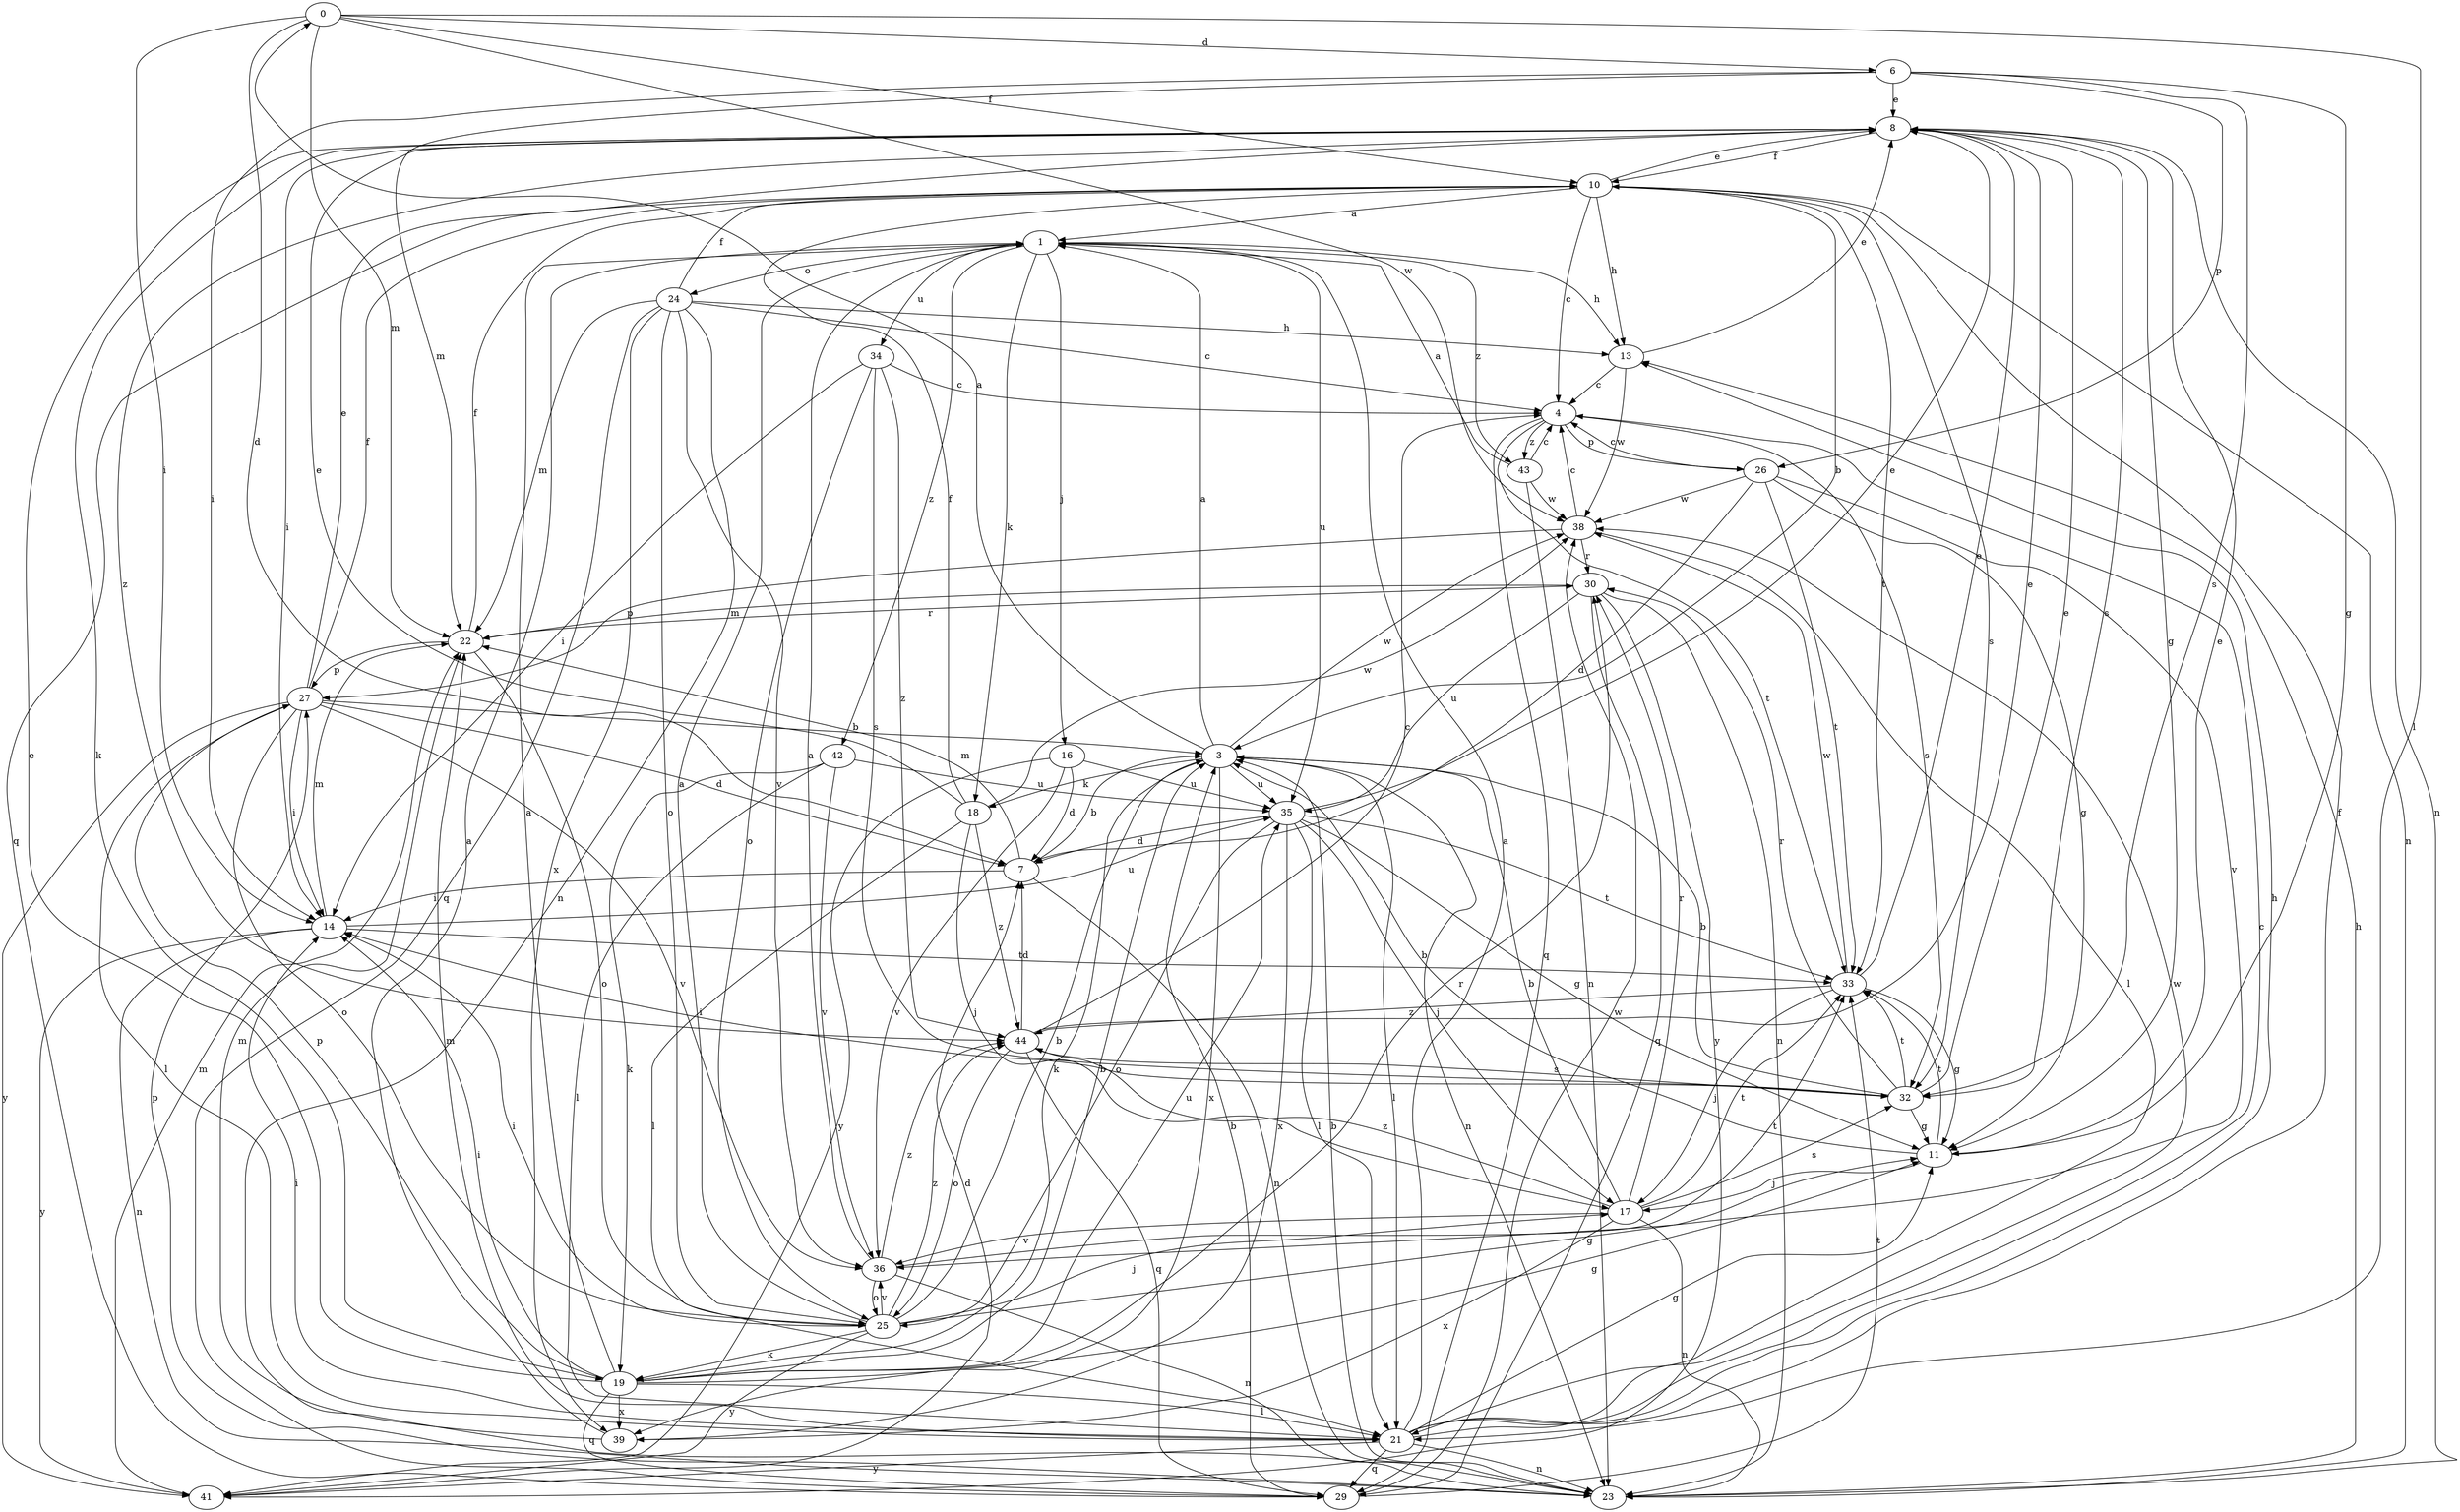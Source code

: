 strict digraph  {
0;
1;
3;
4;
6;
7;
8;
10;
11;
13;
14;
16;
17;
18;
19;
21;
22;
23;
24;
25;
26;
27;
29;
30;
32;
33;
34;
35;
36;
38;
39;
41;
42;
43;
44;
0 -> 6  [label=d];
0 -> 7  [label=d];
0 -> 10  [label=f];
0 -> 14  [label=i];
0 -> 21  [label=l];
0 -> 22  [label=m];
0 -> 38  [label=w];
1 -> 13  [label=h];
1 -> 16  [label=j];
1 -> 18  [label=k];
1 -> 24  [label=o];
1 -> 34  [label=u];
1 -> 35  [label=u];
1 -> 42  [label=z];
1 -> 43  [label=z];
3 -> 0  [label=a];
3 -> 1  [label=a];
3 -> 18  [label=k];
3 -> 19  [label=k];
3 -> 21  [label=l];
3 -> 23  [label=n];
3 -> 35  [label=u];
3 -> 38  [label=w];
3 -> 39  [label=x];
4 -> 26  [label=p];
4 -> 29  [label=q];
4 -> 32  [label=s];
4 -> 33  [label=t];
4 -> 43  [label=z];
6 -> 8  [label=e];
6 -> 11  [label=g];
6 -> 14  [label=i];
6 -> 22  [label=m];
6 -> 26  [label=p];
6 -> 32  [label=s];
7 -> 3  [label=b];
7 -> 14  [label=i];
7 -> 22  [label=m];
7 -> 23  [label=n];
8 -> 10  [label=f];
8 -> 11  [label=g];
8 -> 14  [label=i];
8 -> 19  [label=k];
8 -> 23  [label=n];
8 -> 32  [label=s];
8 -> 44  [label=z];
10 -> 1  [label=a];
10 -> 3  [label=b];
10 -> 4  [label=c];
10 -> 8  [label=e];
10 -> 13  [label=h];
10 -> 23  [label=n];
10 -> 29  [label=q];
10 -> 32  [label=s];
10 -> 33  [label=t];
11 -> 3  [label=b];
11 -> 8  [label=e];
11 -> 17  [label=j];
11 -> 33  [label=t];
13 -> 4  [label=c];
13 -> 8  [label=e];
13 -> 38  [label=w];
14 -> 22  [label=m];
14 -> 23  [label=n];
14 -> 33  [label=t];
14 -> 35  [label=u];
14 -> 41  [label=y];
16 -> 7  [label=d];
16 -> 35  [label=u];
16 -> 36  [label=v];
16 -> 41  [label=y];
17 -> 3  [label=b];
17 -> 23  [label=n];
17 -> 30  [label=r];
17 -> 32  [label=s];
17 -> 33  [label=t];
17 -> 36  [label=v];
17 -> 39  [label=x];
17 -> 44  [label=z];
18 -> 8  [label=e];
18 -> 10  [label=f];
18 -> 17  [label=j];
18 -> 21  [label=l];
18 -> 38  [label=w];
18 -> 44  [label=z];
19 -> 1  [label=a];
19 -> 3  [label=b];
19 -> 8  [label=e];
19 -> 11  [label=g];
19 -> 14  [label=i];
19 -> 21  [label=l];
19 -> 27  [label=p];
19 -> 29  [label=q];
19 -> 30  [label=r];
19 -> 35  [label=u];
19 -> 39  [label=x];
21 -> 1  [label=a];
21 -> 4  [label=c];
21 -> 10  [label=f];
21 -> 11  [label=g];
21 -> 13  [label=h];
21 -> 14  [label=i];
21 -> 22  [label=m];
21 -> 23  [label=n];
21 -> 29  [label=q];
21 -> 38  [label=w];
21 -> 41  [label=y];
22 -> 10  [label=f];
22 -> 25  [label=o];
22 -> 27  [label=p];
22 -> 30  [label=r];
23 -> 3  [label=b];
23 -> 13  [label=h];
23 -> 27  [label=p];
24 -> 4  [label=c];
24 -> 10  [label=f];
24 -> 13  [label=h];
24 -> 22  [label=m];
24 -> 23  [label=n];
24 -> 25  [label=o];
24 -> 29  [label=q];
24 -> 36  [label=v];
24 -> 39  [label=x];
25 -> 1  [label=a];
25 -> 3  [label=b];
25 -> 11  [label=g];
25 -> 14  [label=i];
25 -> 17  [label=j];
25 -> 19  [label=k];
25 -> 36  [label=v];
25 -> 41  [label=y];
25 -> 44  [label=z];
26 -> 4  [label=c];
26 -> 7  [label=d];
26 -> 11  [label=g];
26 -> 33  [label=t];
26 -> 36  [label=v];
26 -> 38  [label=w];
27 -> 3  [label=b];
27 -> 7  [label=d];
27 -> 8  [label=e];
27 -> 10  [label=f];
27 -> 14  [label=i];
27 -> 21  [label=l];
27 -> 25  [label=o];
27 -> 36  [label=v];
27 -> 41  [label=y];
29 -> 3  [label=b];
29 -> 33  [label=t];
29 -> 38  [label=w];
30 -> 22  [label=m];
30 -> 23  [label=n];
30 -> 29  [label=q];
30 -> 35  [label=u];
30 -> 41  [label=y];
32 -> 3  [label=b];
32 -> 8  [label=e];
32 -> 11  [label=g];
32 -> 14  [label=i];
32 -> 30  [label=r];
32 -> 33  [label=t];
33 -> 8  [label=e];
33 -> 11  [label=g];
33 -> 17  [label=j];
33 -> 38  [label=w];
33 -> 44  [label=z];
34 -> 4  [label=c];
34 -> 14  [label=i];
34 -> 25  [label=o];
34 -> 32  [label=s];
34 -> 44  [label=z];
35 -> 7  [label=d];
35 -> 8  [label=e];
35 -> 11  [label=g];
35 -> 17  [label=j];
35 -> 21  [label=l];
35 -> 25  [label=o];
35 -> 33  [label=t];
35 -> 39  [label=x];
36 -> 1  [label=a];
36 -> 23  [label=n];
36 -> 25  [label=o];
36 -> 33  [label=t];
36 -> 44  [label=z];
38 -> 4  [label=c];
38 -> 21  [label=l];
38 -> 27  [label=p];
38 -> 30  [label=r];
39 -> 1  [label=a];
39 -> 22  [label=m];
41 -> 7  [label=d];
41 -> 22  [label=m];
42 -> 19  [label=k];
42 -> 21  [label=l];
42 -> 35  [label=u];
42 -> 36  [label=v];
43 -> 1  [label=a];
43 -> 4  [label=c];
43 -> 23  [label=n];
43 -> 38  [label=w];
44 -> 4  [label=c];
44 -> 7  [label=d];
44 -> 8  [label=e];
44 -> 25  [label=o];
44 -> 29  [label=q];
44 -> 32  [label=s];
}
